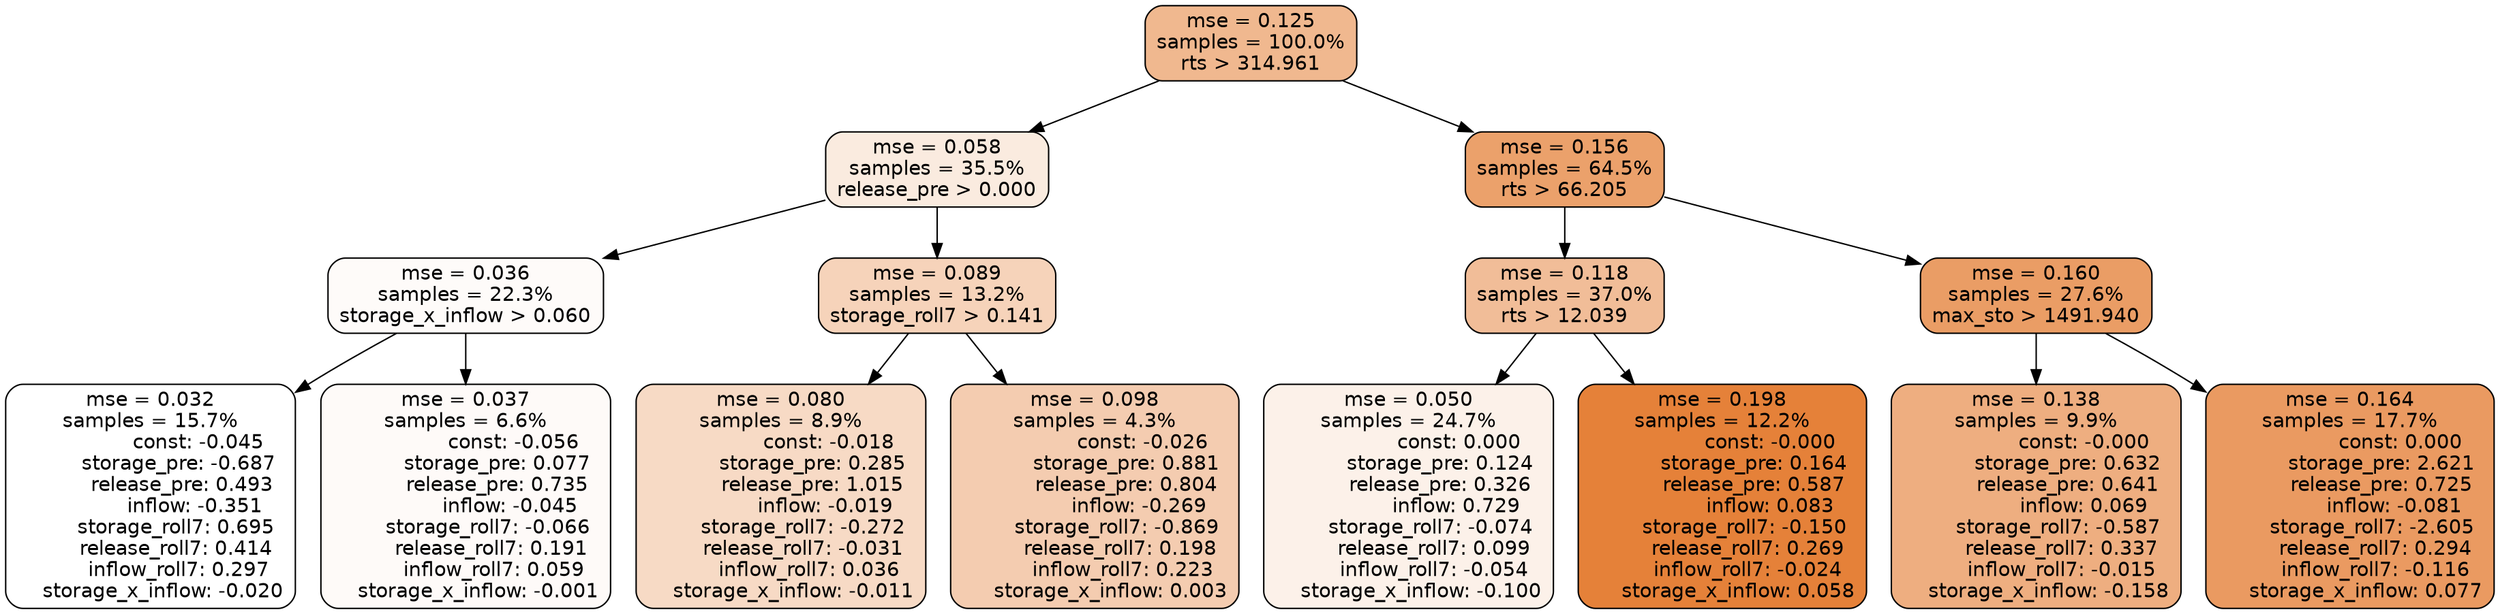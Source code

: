 digraph tree {
node [shape=rectangle, style="filled, rounded", color="black", fontname=helvetica] ;
edge [fontname=helvetica] ;
	"0" [label="mse = 0.125
samples = 100.0%
rts > 314.961", fillcolor="#f0b88f"]
	"8" [label="mse = 0.058
samples = 35.5%
release_pre > 0.000", fillcolor="#faebdf"]
	"1" [label="mse = 0.156
samples = 64.5%
rts > 66.205", fillcolor="#eba16b"]
	"9" [label="mse = 0.036
samples = 22.3%
storage_x_inflow > 0.060", fillcolor="#fefbf9"]
	"12" [label="mse = 0.089
samples = 13.2%
storage_roll7 > 0.141", fillcolor="#f6d3ba"]
	"2" [label="mse = 0.118
samples = 37.0%
rts > 12.039", fillcolor="#f1bd98"]
	"5" [label="mse = 0.160
samples = 27.6%
max_sto > 1491.940", fillcolor="#ea9d65"]
	"10" [label="mse = 0.032
samples = 15.7%
               const: -0.045
         storage_pre: -0.687
          release_pre: 0.493
              inflow: -0.351
        storage_roll7: 0.695
        release_roll7: 0.414
         inflow_roll7: 0.297
    storage_x_inflow: -0.020", fillcolor="#ffffff"]
	"11" [label="mse = 0.037
samples = 6.6%
               const: -0.056
          storage_pre: 0.077
          release_pre: 0.735
              inflow: -0.045
       storage_roll7: -0.066
        release_roll7: 0.191
         inflow_roll7: 0.059
    storage_x_inflow: -0.001", fillcolor="#fefaf8"]
	"14" [label="mse = 0.080
samples = 8.9%
               const: -0.018
          storage_pre: 0.285
          release_pre: 1.015
              inflow: -0.019
       storage_roll7: -0.272
       release_roll7: -0.031
         inflow_roll7: 0.036
    storage_x_inflow: -0.011", fillcolor="#f7dac5"]
	"13" [label="mse = 0.098
samples = 4.3%
               const: -0.026
          storage_pre: 0.881
          release_pre: 0.804
              inflow: -0.269
       storage_roll7: -0.869
        release_roll7: 0.198
         inflow_roll7: 0.223
     storage_x_inflow: 0.003", fillcolor="#f4ccb0"]
	"3" [label="mse = 0.050
samples = 24.7%
                const: 0.000
          storage_pre: 0.124
          release_pre: 0.326
               inflow: 0.729
       storage_roll7: -0.074
        release_roll7: 0.099
        inflow_roll7: -0.054
    storage_x_inflow: -0.100", fillcolor="#fcf1e9"]
	"4" [label="mse = 0.198
samples = 12.2%
               const: -0.000
          storage_pre: 0.164
          release_pre: 0.587
               inflow: 0.083
       storage_roll7: -0.150
        release_roll7: 0.269
        inflow_roll7: -0.024
     storage_x_inflow: 0.058", fillcolor="#e58139"]
	"7" [label="mse = 0.138
samples = 9.9%
               const: -0.000
          storage_pre: 0.632
          release_pre: 0.641
               inflow: 0.069
       storage_roll7: -0.587
        release_roll7: 0.337
        inflow_roll7: -0.015
    storage_x_inflow: -0.158", fillcolor="#eeae80"]
	"6" [label="mse = 0.164
samples = 17.7%
                const: 0.000
          storage_pre: 2.621
          release_pre: 0.725
              inflow: -0.081
       storage_roll7: -2.605
        release_roll7: 0.294
        inflow_roll7: -0.116
     storage_x_inflow: 0.077", fillcolor="#ea9a61"]

	"0" -> "1"
	"0" -> "8"
	"8" -> "9"
	"8" -> "12"
	"1" -> "2"
	"1" -> "5"
	"9" -> "10"
	"9" -> "11"
	"12" -> "13"
	"12" -> "14"
	"2" -> "3"
	"2" -> "4"
	"5" -> "6"
	"5" -> "7"
}